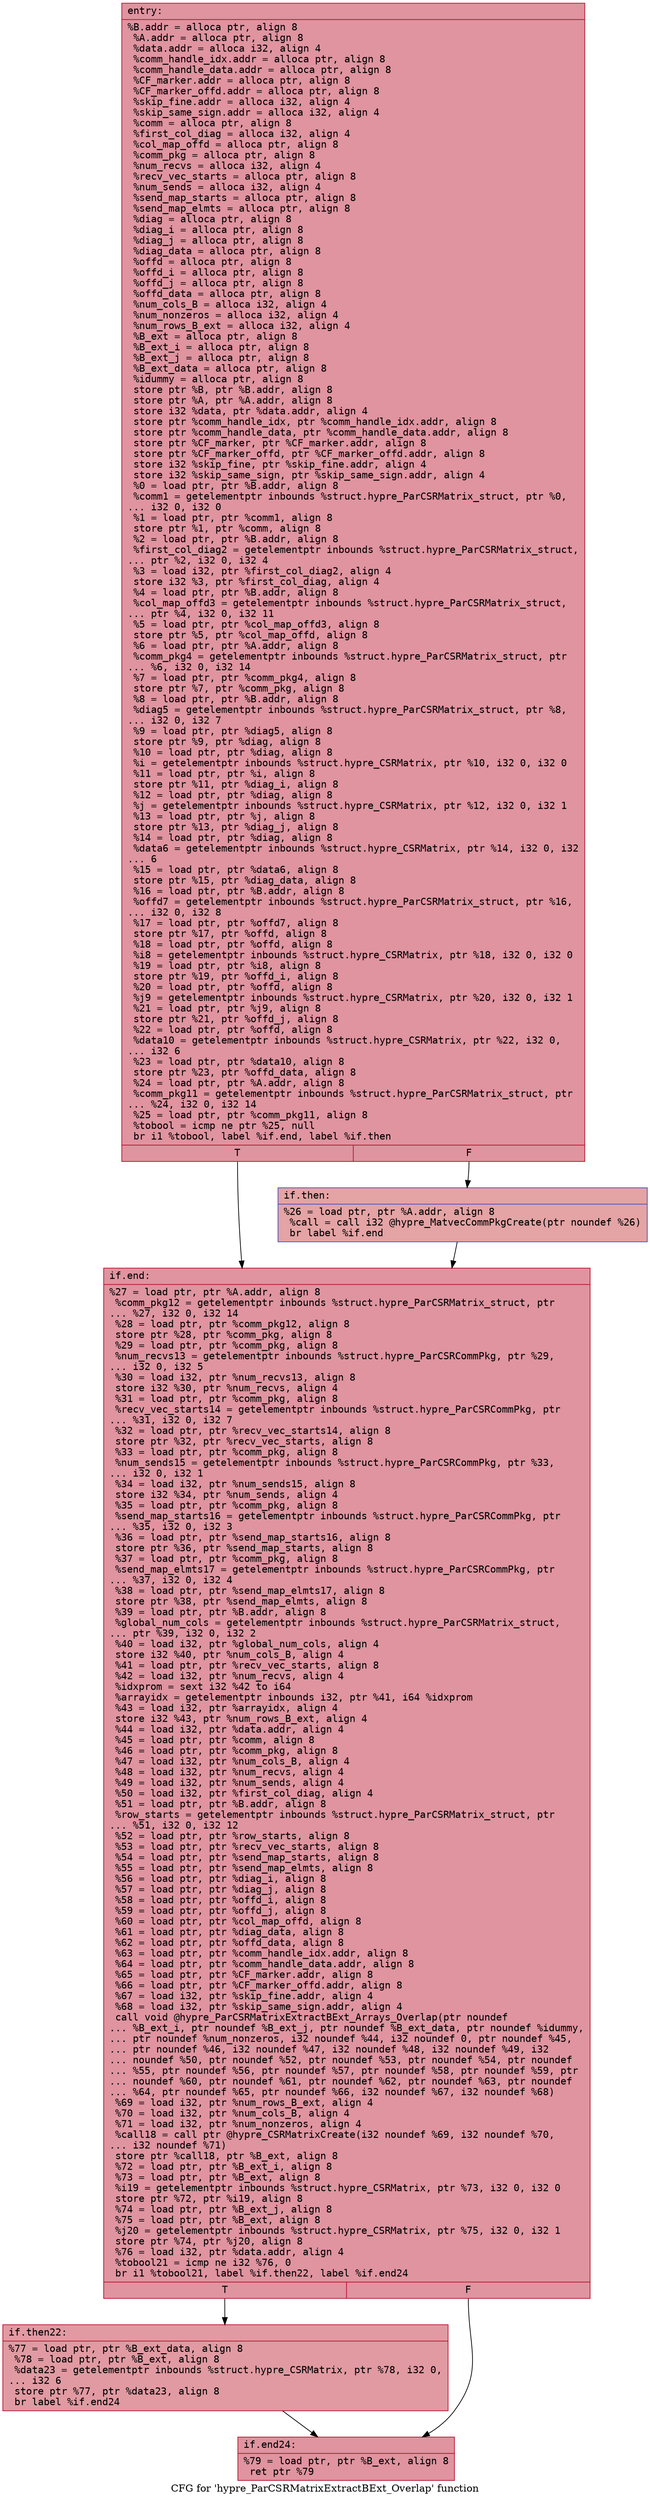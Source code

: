 digraph "CFG for 'hypre_ParCSRMatrixExtractBExt_Overlap' function" {
	label="CFG for 'hypre_ParCSRMatrixExtractBExt_Overlap' function";

	Node0x55acc0cd3910 [shape=record,color="#b70d28ff", style=filled, fillcolor="#b70d2870" fontname="Courier",label="{entry:\l|  %B.addr = alloca ptr, align 8\l  %A.addr = alloca ptr, align 8\l  %data.addr = alloca i32, align 4\l  %comm_handle_idx.addr = alloca ptr, align 8\l  %comm_handle_data.addr = alloca ptr, align 8\l  %CF_marker.addr = alloca ptr, align 8\l  %CF_marker_offd.addr = alloca ptr, align 8\l  %skip_fine.addr = alloca i32, align 4\l  %skip_same_sign.addr = alloca i32, align 4\l  %comm = alloca ptr, align 8\l  %first_col_diag = alloca i32, align 4\l  %col_map_offd = alloca ptr, align 8\l  %comm_pkg = alloca ptr, align 8\l  %num_recvs = alloca i32, align 4\l  %recv_vec_starts = alloca ptr, align 8\l  %num_sends = alloca i32, align 4\l  %send_map_starts = alloca ptr, align 8\l  %send_map_elmts = alloca ptr, align 8\l  %diag = alloca ptr, align 8\l  %diag_i = alloca ptr, align 8\l  %diag_j = alloca ptr, align 8\l  %diag_data = alloca ptr, align 8\l  %offd = alloca ptr, align 8\l  %offd_i = alloca ptr, align 8\l  %offd_j = alloca ptr, align 8\l  %offd_data = alloca ptr, align 8\l  %num_cols_B = alloca i32, align 4\l  %num_nonzeros = alloca i32, align 4\l  %num_rows_B_ext = alloca i32, align 4\l  %B_ext = alloca ptr, align 8\l  %B_ext_i = alloca ptr, align 8\l  %B_ext_j = alloca ptr, align 8\l  %B_ext_data = alloca ptr, align 8\l  %idummy = alloca ptr, align 8\l  store ptr %B, ptr %B.addr, align 8\l  store ptr %A, ptr %A.addr, align 8\l  store i32 %data, ptr %data.addr, align 4\l  store ptr %comm_handle_idx, ptr %comm_handle_idx.addr, align 8\l  store ptr %comm_handle_data, ptr %comm_handle_data.addr, align 8\l  store ptr %CF_marker, ptr %CF_marker.addr, align 8\l  store ptr %CF_marker_offd, ptr %CF_marker_offd.addr, align 8\l  store i32 %skip_fine, ptr %skip_fine.addr, align 4\l  store i32 %skip_same_sign, ptr %skip_same_sign.addr, align 4\l  %0 = load ptr, ptr %B.addr, align 8\l  %comm1 = getelementptr inbounds %struct.hypre_ParCSRMatrix_struct, ptr %0,\l... i32 0, i32 0\l  %1 = load ptr, ptr %comm1, align 8\l  store ptr %1, ptr %comm, align 8\l  %2 = load ptr, ptr %B.addr, align 8\l  %first_col_diag2 = getelementptr inbounds %struct.hypre_ParCSRMatrix_struct,\l... ptr %2, i32 0, i32 4\l  %3 = load i32, ptr %first_col_diag2, align 4\l  store i32 %3, ptr %first_col_diag, align 4\l  %4 = load ptr, ptr %B.addr, align 8\l  %col_map_offd3 = getelementptr inbounds %struct.hypre_ParCSRMatrix_struct,\l... ptr %4, i32 0, i32 11\l  %5 = load ptr, ptr %col_map_offd3, align 8\l  store ptr %5, ptr %col_map_offd, align 8\l  %6 = load ptr, ptr %A.addr, align 8\l  %comm_pkg4 = getelementptr inbounds %struct.hypre_ParCSRMatrix_struct, ptr\l... %6, i32 0, i32 14\l  %7 = load ptr, ptr %comm_pkg4, align 8\l  store ptr %7, ptr %comm_pkg, align 8\l  %8 = load ptr, ptr %B.addr, align 8\l  %diag5 = getelementptr inbounds %struct.hypre_ParCSRMatrix_struct, ptr %8,\l... i32 0, i32 7\l  %9 = load ptr, ptr %diag5, align 8\l  store ptr %9, ptr %diag, align 8\l  %10 = load ptr, ptr %diag, align 8\l  %i = getelementptr inbounds %struct.hypre_CSRMatrix, ptr %10, i32 0, i32 0\l  %11 = load ptr, ptr %i, align 8\l  store ptr %11, ptr %diag_i, align 8\l  %12 = load ptr, ptr %diag, align 8\l  %j = getelementptr inbounds %struct.hypre_CSRMatrix, ptr %12, i32 0, i32 1\l  %13 = load ptr, ptr %j, align 8\l  store ptr %13, ptr %diag_j, align 8\l  %14 = load ptr, ptr %diag, align 8\l  %data6 = getelementptr inbounds %struct.hypre_CSRMatrix, ptr %14, i32 0, i32\l... 6\l  %15 = load ptr, ptr %data6, align 8\l  store ptr %15, ptr %diag_data, align 8\l  %16 = load ptr, ptr %B.addr, align 8\l  %offd7 = getelementptr inbounds %struct.hypre_ParCSRMatrix_struct, ptr %16,\l... i32 0, i32 8\l  %17 = load ptr, ptr %offd7, align 8\l  store ptr %17, ptr %offd, align 8\l  %18 = load ptr, ptr %offd, align 8\l  %i8 = getelementptr inbounds %struct.hypre_CSRMatrix, ptr %18, i32 0, i32 0\l  %19 = load ptr, ptr %i8, align 8\l  store ptr %19, ptr %offd_i, align 8\l  %20 = load ptr, ptr %offd, align 8\l  %j9 = getelementptr inbounds %struct.hypre_CSRMatrix, ptr %20, i32 0, i32 1\l  %21 = load ptr, ptr %j9, align 8\l  store ptr %21, ptr %offd_j, align 8\l  %22 = load ptr, ptr %offd, align 8\l  %data10 = getelementptr inbounds %struct.hypre_CSRMatrix, ptr %22, i32 0,\l... i32 6\l  %23 = load ptr, ptr %data10, align 8\l  store ptr %23, ptr %offd_data, align 8\l  %24 = load ptr, ptr %A.addr, align 8\l  %comm_pkg11 = getelementptr inbounds %struct.hypre_ParCSRMatrix_struct, ptr\l... %24, i32 0, i32 14\l  %25 = load ptr, ptr %comm_pkg11, align 8\l  %tobool = icmp ne ptr %25, null\l  br i1 %tobool, label %if.end, label %if.then\l|{<s0>T|<s1>F}}"];
	Node0x55acc0cd3910:s0 -> Node0x55acc0cd7fe0[tooltip="entry -> if.end\nProbability 62.50%" ];
	Node0x55acc0cd3910:s1 -> Node0x55acc0cd8050[tooltip="entry -> if.then\nProbability 37.50%" ];
	Node0x55acc0cd8050 [shape=record,color="#3d50c3ff", style=filled, fillcolor="#c32e3170" fontname="Courier",label="{if.then:\l|  %26 = load ptr, ptr %A.addr, align 8\l  %call = call i32 @hypre_MatvecCommPkgCreate(ptr noundef %26)\l  br label %if.end\l}"];
	Node0x55acc0cd8050 -> Node0x55acc0cd7fe0[tooltip="if.then -> if.end\nProbability 100.00%" ];
	Node0x55acc0cd7fe0 [shape=record,color="#b70d28ff", style=filled, fillcolor="#b70d2870" fontname="Courier",label="{if.end:\l|  %27 = load ptr, ptr %A.addr, align 8\l  %comm_pkg12 = getelementptr inbounds %struct.hypre_ParCSRMatrix_struct, ptr\l... %27, i32 0, i32 14\l  %28 = load ptr, ptr %comm_pkg12, align 8\l  store ptr %28, ptr %comm_pkg, align 8\l  %29 = load ptr, ptr %comm_pkg, align 8\l  %num_recvs13 = getelementptr inbounds %struct.hypre_ParCSRCommPkg, ptr %29,\l... i32 0, i32 5\l  %30 = load i32, ptr %num_recvs13, align 8\l  store i32 %30, ptr %num_recvs, align 4\l  %31 = load ptr, ptr %comm_pkg, align 8\l  %recv_vec_starts14 = getelementptr inbounds %struct.hypre_ParCSRCommPkg, ptr\l... %31, i32 0, i32 7\l  %32 = load ptr, ptr %recv_vec_starts14, align 8\l  store ptr %32, ptr %recv_vec_starts, align 8\l  %33 = load ptr, ptr %comm_pkg, align 8\l  %num_sends15 = getelementptr inbounds %struct.hypre_ParCSRCommPkg, ptr %33,\l... i32 0, i32 1\l  %34 = load i32, ptr %num_sends15, align 8\l  store i32 %34, ptr %num_sends, align 4\l  %35 = load ptr, ptr %comm_pkg, align 8\l  %send_map_starts16 = getelementptr inbounds %struct.hypre_ParCSRCommPkg, ptr\l... %35, i32 0, i32 3\l  %36 = load ptr, ptr %send_map_starts16, align 8\l  store ptr %36, ptr %send_map_starts, align 8\l  %37 = load ptr, ptr %comm_pkg, align 8\l  %send_map_elmts17 = getelementptr inbounds %struct.hypre_ParCSRCommPkg, ptr\l... %37, i32 0, i32 4\l  %38 = load ptr, ptr %send_map_elmts17, align 8\l  store ptr %38, ptr %send_map_elmts, align 8\l  %39 = load ptr, ptr %B.addr, align 8\l  %global_num_cols = getelementptr inbounds %struct.hypre_ParCSRMatrix_struct,\l... ptr %39, i32 0, i32 2\l  %40 = load i32, ptr %global_num_cols, align 4\l  store i32 %40, ptr %num_cols_B, align 4\l  %41 = load ptr, ptr %recv_vec_starts, align 8\l  %42 = load i32, ptr %num_recvs, align 4\l  %idxprom = sext i32 %42 to i64\l  %arrayidx = getelementptr inbounds i32, ptr %41, i64 %idxprom\l  %43 = load i32, ptr %arrayidx, align 4\l  store i32 %43, ptr %num_rows_B_ext, align 4\l  %44 = load i32, ptr %data.addr, align 4\l  %45 = load ptr, ptr %comm, align 8\l  %46 = load ptr, ptr %comm_pkg, align 8\l  %47 = load i32, ptr %num_cols_B, align 4\l  %48 = load i32, ptr %num_recvs, align 4\l  %49 = load i32, ptr %num_sends, align 4\l  %50 = load i32, ptr %first_col_diag, align 4\l  %51 = load ptr, ptr %B.addr, align 8\l  %row_starts = getelementptr inbounds %struct.hypre_ParCSRMatrix_struct, ptr\l... %51, i32 0, i32 12\l  %52 = load ptr, ptr %row_starts, align 8\l  %53 = load ptr, ptr %recv_vec_starts, align 8\l  %54 = load ptr, ptr %send_map_starts, align 8\l  %55 = load ptr, ptr %send_map_elmts, align 8\l  %56 = load ptr, ptr %diag_i, align 8\l  %57 = load ptr, ptr %diag_j, align 8\l  %58 = load ptr, ptr %offd_i, align 8\l  %59 = load ptr, ptr %offd_j, align 8\l  %60 = load ptr, ptr %col_map_offd, align 8\l  %61 = load ptr, ptr %diag_data, align 8\l  %62 = load ptr, ptr %offd_data, align 8\l  %63 = load ptr, ptr %comm_handle_idx.addr, align 8\l  %64 = load ptr, ptr %comm_handle_data.addr, align 8\l  %65 = load ptr, ptr %CF_marker.addr, align 8\l  %66 = load ptr, ptr %CF_marker_offd.addr, align 8\l  %67 = load i32, ptr %skip_fine.addr, align 4\l  %68 = load i32, ptr %skip_same_sign.addr, align 4\l  call void @hypre_ParCSRMatrixExtractBExt_Arrays_Overlap(ptr noundef\l... %B_ext_i, ptr noundef %B_ext_j, ptr noundef %B_ext_data, ptr noundef %idummy,\l... ptr noundef %num_nonzeros, i32 noundef %44, i32 noundef 0, ptr noundef %45,\l... ptr noundef %46, i32 noundef %47, i32 noundef %48, i32 noundef %49, i32\l... noundef %50, ptr noundef %52, ptr noundef %53, ptr noundef %54, ptr noundef\l... %55, ptr noundef %56, ptr noundef %57, ptr noundef %58, ptr noundef %59, ptr\l... noundef %60, ptr noundef %61, ptr noundef %62, ptr noundef %63, ptr noundef\l... %64, ptr noundef %65, ptr noundef %66, i32 noundef %67, i32 noundef %68)\l  %69 = load i32, ptr %num_rows_B_ext, align 4\l  %70 = load i32, ptr %num_cols_B, align 4\l  %71 = load i32, ptr %num_nonzeros, align 4\l  %call18 = call ptr @hypre_CSRMatrixCreate(i32 noundef %69, i32 noundef %70,\l... i32 noundef %71)\l  store ptr %call18, ptr %B_ext, align 8\l  %72 = load ptr, ptr %B_ext_i, align 8\l  %73 = load ptr, ptr %B_ext, align 8\l  %i19 = getelementptr inbounds %struct.hypre_CSRMatrix, ptr %73, i32 0, i32 0\l  store ptr %72, ptr %i19, align 8\l  %74 = load ptr, ptr %B_ext_j, align 8\l  %75 = load ptr, ptr %B_ext, align 8\l  %j20 = getelementptr inbounds %struct.hypre_CSRMatrix, ptr %75, i32 0, i32 1\l  store ptr %74, ptr %j20, align 8\l  %76 = load i32, ptr %data.addr, align 4\l  %tobool21 = icmp ne i32 %76, 0\l  br i1 %tobool21, label %if.then22, label %if.end24\l|{<s0>T|<s1>F}}"];
	Node0x55acc0cd7fe0:s0 -> Node0x55acc0cdcd90[tooltip="if.end -> if.then22\nProbability 62.50%" ];
	Node0x55acc0cd7fe0:s1 -> Node0x55acc0cdcde0[tooltip="if.end -> if.end24\nProbability 37.50%" ];
	Node0x55acc0cdcd90 [shape=record,color="#b70d28ff", style=filled, fillcolor="#bb1b2c70" fontname="Courier",label="{if.then22:\l|  %77 = load ptr, ptr %B_ext_data, align 8\l  %78 = load ptr, ptr %B_ext, align 8\l  %data23 = getelementptr inbounds %struct.hypre_CSRMatrix, ptr %78, i32 0,\l... i32 6\l  store ptr %77, ptr %data23, align 8\l  br label %if.end24\l}"];
	Node0x55acc0cdcd90 -> Node0x55acc0cdcde0[tooltip="if.then22 -> if.end24\nProbability 100.00%" ];
	Node0x55acc0cdcde0 [shape=record,color="#b70d28ff", style=filled, fillcolor="#b70d2870" fontname="Courier",label="{if.end24:\l|  %79 = load ptr, ptr %B_ext, align 8\l  ret ptr %79\l}"];
}
